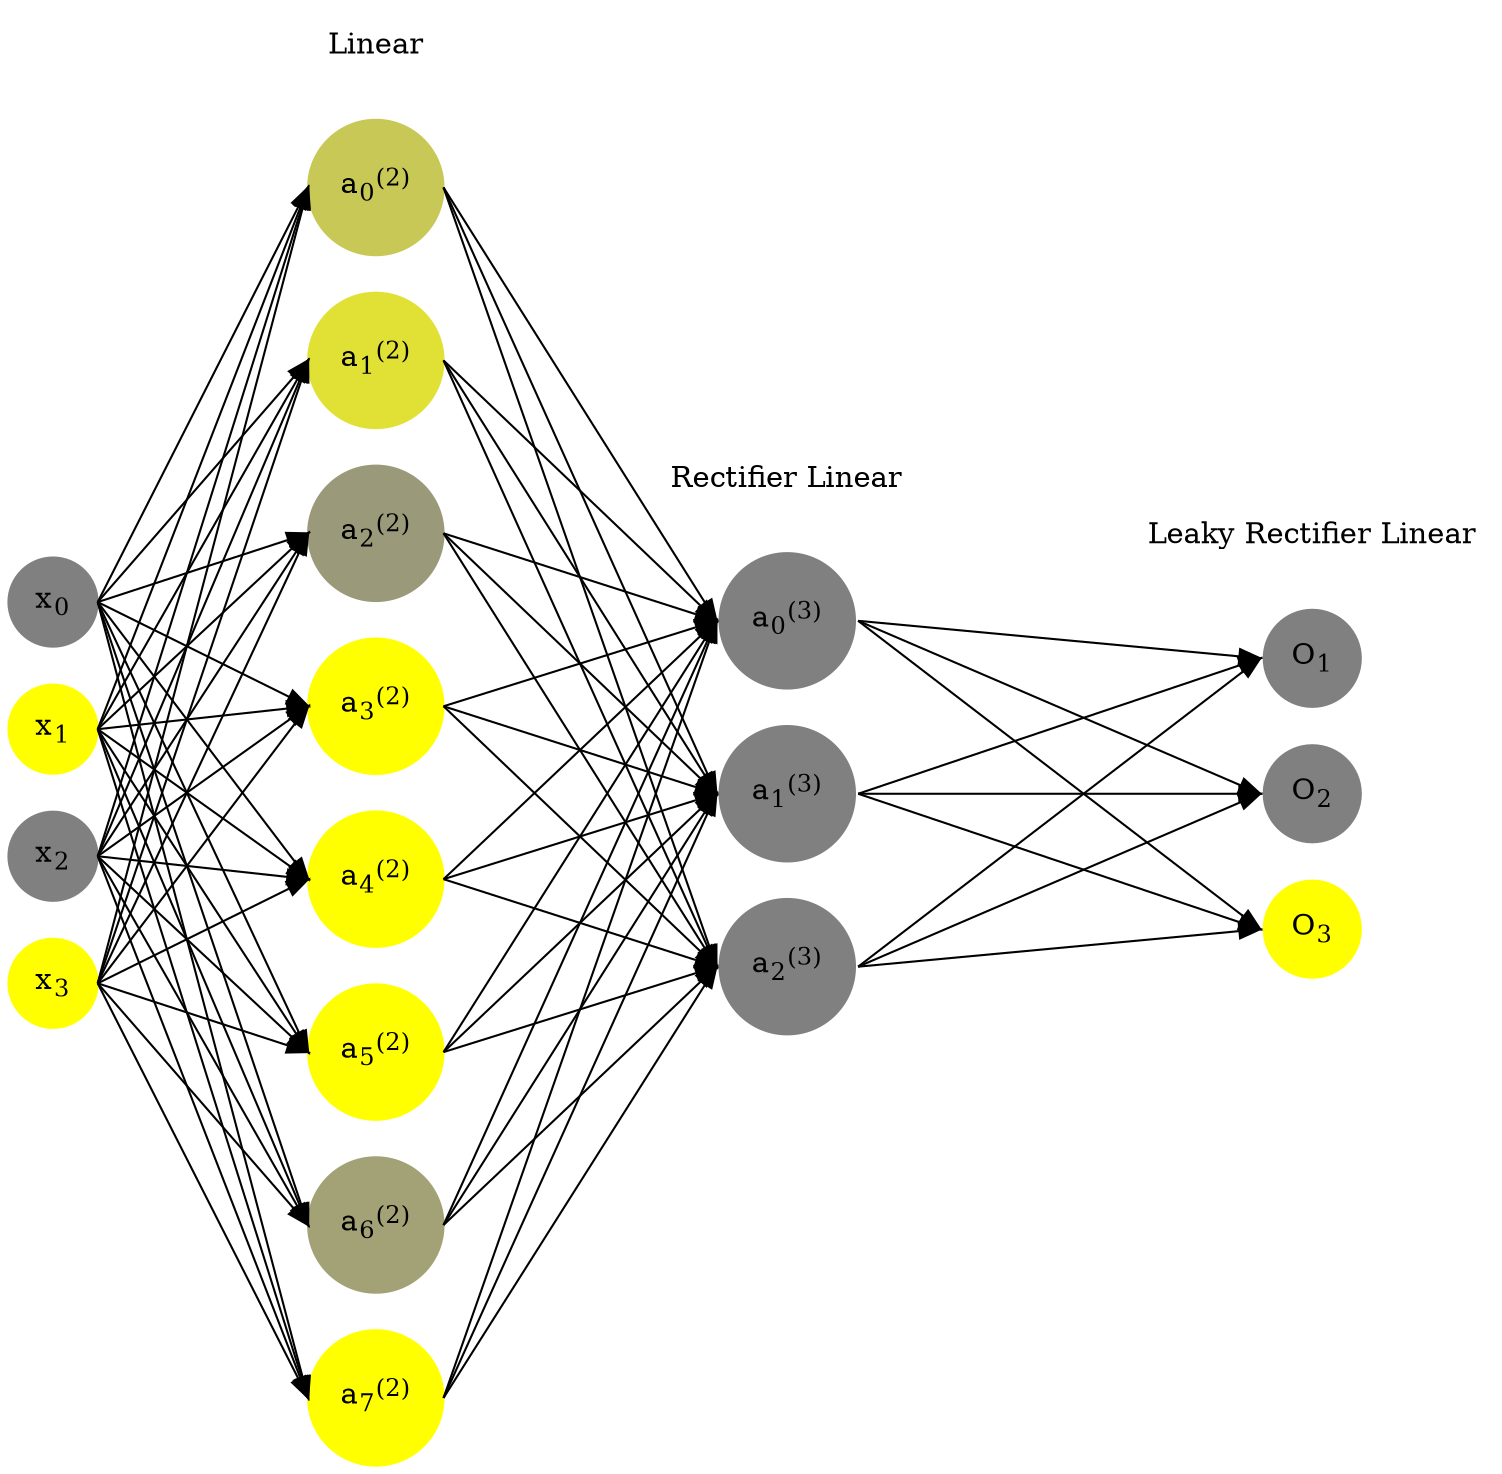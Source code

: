 digraph G {
	rankdir = LR;
	splines=false;
	edge[style=invis];
	ranksep= 1.4;
	{
	node [shape=circle, color="0.1667, 0.0, 0.5", style=filled, fillcolor="0.1667, 0.0, 0.5"];
	x0 [label=<x<sub>0</sub>>];
	}
	{
	node [shape=circle, color="0.1667, 1.0, 1.0", style=filled, fillcolor="0.1667, 1.0, 1.0"];
	x1 [label=<x<sub>1</sub>>];
	}
	{
	node [shape=circle, color="0.1667, 0.0, 0.5", style=filled, fillcolor="0.1667, 0.0, 0.5"];
	x2 [label=<x<sub>2</sub>>];
	}
	{
	node [shape=circle, color="0.1667, 1.0, 1.0", style=filled, fillcolor="0.1667, 1.0, 1.0"];
	x3 [label=<x<sub>3</sub>>];
	}
	{
	node [shape=circle, color="0.1667, 0.569607, 0.784803", style=filled, fillcolor="0.1667, 0.569607, 0.784803"];
	a02 [label=<a<sub>0</sub><sup>(2)</sup>>];
	}
	{
	node [shape=circle, color="0.1667, 0.762826, 0.881413", style=filled, fillcolor="0.1667, 0.762826, 0.881413"];
	a12 [label=<a<sub>1</sub><sup>(2)</sup>>];
	}
	{
	node [shape=circle, color="0.1667, 0.210484, 0.605242", style=filled, fillcolor="0.1667, 0.210484, 0.605242"];
	a22 [label=<a<sub>2</sub><sup>(2)</sup>>];
	}
	{
	node [shape=circle, color="0.1667, 1.245745, 1.122872", style=filled, fillcolor="0.1667, 1.245745, 1.122872"];
	a32 [label=<a<sub>3</sub><sup>(2)</sup>>];
	}
	{
	node [shape=circle, color="0.1667, 1.194019, 1.097009", style=filled, fillcolor="0.1667, 1.194019, 1.097009"];
	a42 [label=<a<sub>4</sub><sup>(2)</sup>>];
	}
	{
	node [shape=circle, color="0.1667, 1.703681, 1.351840", style=filled, fillcolor="0.1667, 1.703681, 1.351840"];
	a52 [label=<a<sub>5</sub><sup>(2)</sup>>];
	}
	{
	node [shape=circle, color="0.1667, 0.273179, 0.636590", style=filled, fillcolor="0.1667, 0.273179, 0.636590"];
	a62 [label=<a<sub>6</sub><sup>(2)</sup>>];
	}
	{
	node [shape=circle, color="0.1667, 1.093903, 1.046952", style=filled, fillcolor="0.1667, 1.093903, 1.046952"];
	a72 [label=<a<sub>7</sub><sup>(2)</sup>>];
	}
	{
	node [shape=circle, color="0.1667, 0.000000, 0.500000", style=filled, fillcolor="0.1667, 0.000000, 0.500000"];
	a03 [label=<a<sub>0</sub><sup>(3)</sup>>];
	}
	{
	node [shape=circle, color="0.1667, 0.000000, 0.500000", style=filled, fillcolor="0.1667, 0.000000, 0.500000"];
	a13 [label=<a<sub>1</sub><sup>(3)</sup>>];
	}
	{
	node [shape=circle, color="0.1667, 0.000000, 0.500000", style=filled, fillcolor="0.1667, 0.000000, 0.500000"];
	a23 [label=<a<sub>2</sub><sup>(3)</sup>>];
	}
	{
	node [shape=circle, color="0.1667, 0.0, 0.5", style=filled, fillcolor="0.1667, 0.0, 0.5"];
	O1 [label=<O<sub>1</sub>>];
	}
	{
	node [shape=circle, color="0.1667, 0.0, 0.5", style=filled, fillcolor="0.1667, 0.0, 0.5"];
	O2 [label=<O<sub>2</sub>>];
	}
	{
	node [shape=circle, color="0.1667, 1.0, 1.0", style=filled, fillcolor="0.1667, 1.0, 1.0"];
	O3 [label=<O<sub>3</sub>>];
	}
	{
	rank=same;
	x0->x1->x2->x3;
	}
	{
	rank=same;
	a02->a12->a22->a32->a42->a52->a62->a72;
	}
	{
	rank=same;
	a03->a13->a23;
	}
	{
	rank=same;
	O1->O2->O3;
	}
	l1 [shape=plaintext,label="Linear"];
	l1->a02;
	{rank=same; l1;a02};
	l2 [shape=plaintext,label="Rectifier Linear"];
	l2->a03;
	{rank=same; l2;a03};
	l3 [shape=plaintext,label="Leaky Rectifier Linear"];
	l3->O1;
	{rank=same; l3;O1};
edge[style=solid, tailport=e, headport=w];
	{x0;x1;x2;x3} -> {a02;a12;a22;a32;a42;a52;a62;a72};
	{a02;a12;a22;a32;a42;a52;a62;a72} -> {a03;a13;a23};
	{a03;a13;a23} -> {O1,O2,O3};
}